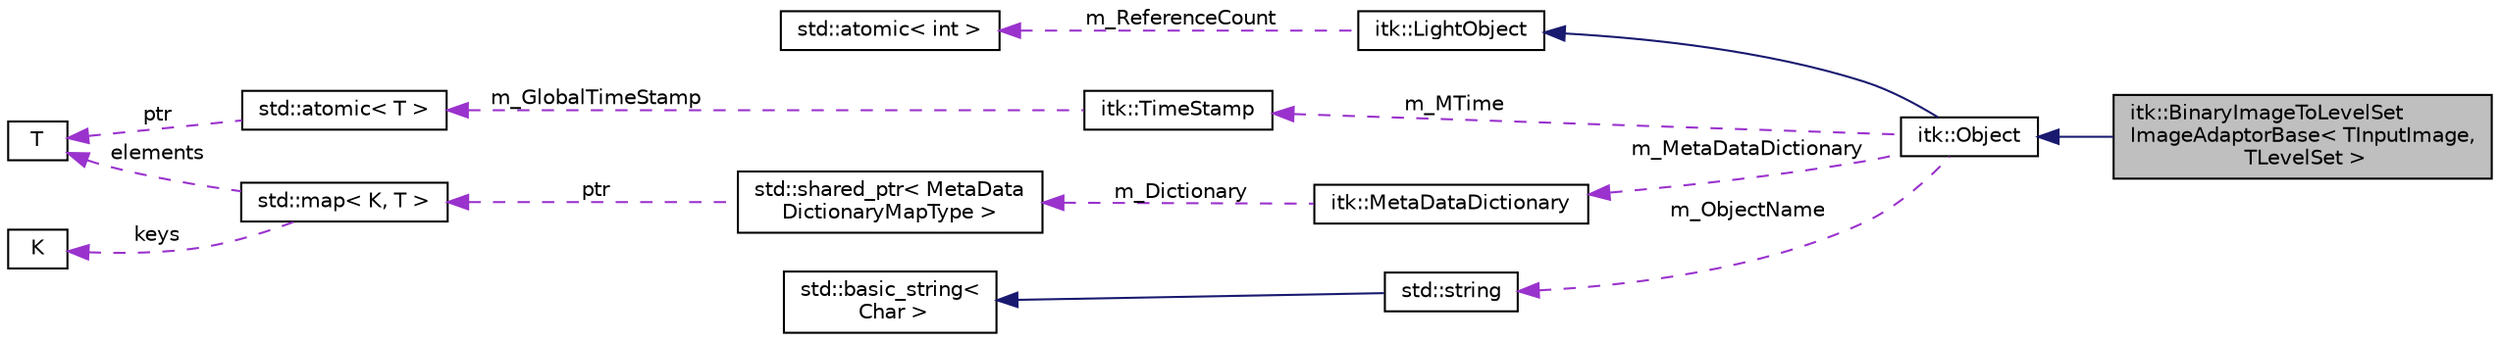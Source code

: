 digraph "itk::BinaryImageToLevelSetImageAdaptorBase&lt; TInputImage, TLevelSet &gt;"
{
 // LATEX_PDF_SIZE
  edge [fontname="Helvetica",fontsize="10",labelfontname="Helvetica",labelfontsize="10"];
  node [fontname="Helvetica",fontsize="10",shape=record];
  rankdir="LR";
  Node1 [label="itk::BinaryImageToLevelSet\lImageAdaptorBase\< TInputImage,\l TLevelSet \>",height=0.2,width=0.4,color="black", fillcolor="grey75", style="filled", fontcolor="black",tooltip=" "];
  Node2 -> Node1 [dir="back",color="midnightblue",fontsize="10",style="solid",fontname="Helvetica"];
  Node2 [label="itk::Object",height=0.2,width=0.4,color="black", fillcolor="white", style="filled",URL="$classitk_1_1Object.html",tooltip="Base class for most ITK classes."];
  Node3 -> Node2 [dir="back",color="midnightblue",fontsize="10",style="solid",fontname="Helvetica"];
  Node3 [label="itk::LightObject",height=0.2,width=0.4,color="black", fillcolor="white", style="filled",URL="$classitk_1_1LightObject.html",tooltip="Light weight base class for most itk classes."];
  Node4 -> Node3 [dir="back",color="darkorchid3",fontsize="10",style="dashed",label=" m_ReferenceCount" ,fontname="Helvetica"];
  Node4 [label="std::atomic\< int \>",height=0.2,width=0.4,color="black", fillcolor="white", style="filled",tooltip=" "];
  Node5 -> Node2 [dir="back",color="darkorchid3",fontsize="10",style="dashed",label=" m_MTime" ,fontname="Helvetica"];
  Node5 [label="itk::TimeStamp",height=0.2,width=0.4,color="black", fillcolor="white", style="filled",URL="$classitk_1_1TimeStamp.html",tooltip="Generate a unique, increasing time value."];
  Node6 -> Node5 [dir="back",color="darkorchid3",fontsize="10",style="dashed",label=" m_GlobalTimeStamp" ,fontname="Helvetica"];
  Node6 [label="std::atomic\< T \>",height=0.2,width=0.4,color="black", fillcolor="white", style="filled",tooltip=" "];
  Node7 -> Node6 [dir="back",color="darkorchid3",fontsize="10",style="dashed",label=" ptr" ,fontname="Helvetica"];
  Node7 [label="T",height=0.2,width=0.4,color="black", fillcolor="white", style="filled",tooltip=" "];
  Node8 -> Node2 [dir="back",color="darkorchid3",fontsize="10",style="dashed",label=" m_MetaDataDictionary" ,fontname="Helvetica"];
  Node8 [label="itk::MetaDataDictionary",height=0.2,width=0.4,color="black", fillcolor="white", style="filled",URL="$classitk_1_1MetaDataDictionary.html",tooltip="Provides a mechanism for storing a collection of arbitrary data types."];
  Node9 -> Node8 [dir="back",color="darkorchid3",fontsize="10",style="dashed",label=" m_Dictionary" ,fontname="Helvetica"];
  Node9 [label="std::shared_ptr\< MetaData\lDictionaryMapType \>",height=0.2,width=0.4,color="black", fillcolor="white", style="filled",tooltip=" "];
  Node10 -> Node9 [dir="back",color="darkorchid3",fontsize="10",style="dashed",label=" ptr" ,fontname="Helvetica"];
  Node10 [label="std::map\< K, T \>",height=0.2,width=0.4,color="black", fillcolor="white", style="filled",tooltip=" "];
  Node11 -> Node10 [dir="back",color="darkorchid3",fontsize="10",style="dashed",label=" keys" ,fontname="Helvetica"];
  Node11 [label="K",height=0.2,width=0.4,color="black", fillcolor="white", style="filled",tooltip=" "];
  Node7 -> Node10 [dir="back",color="darkorchid3",fontsize="10",style="dashed",label=" elements" ,fontname="Helvetica"];
  Node12 -> Node2 [dir="back",color="darkorchid3",fontsize="10",style="dashed",label=" m_ObjectName" ,fontname="Helvetica"];
  Node12 [label="std::string",height=0.2,width=0.4,color="black", fillcolor="white", style="filled",tooltip=" "];
  Node13 -> Node12 [dir="back",color="midnightblue",fontsize="10",style="solid",fontname="Helvetica"];
  Node13 [label="std::basic_string\<\l Char \>",height=0.2,width=0.4,color="black", fillcolor="white", style="filled",tooltip=" "];
}
